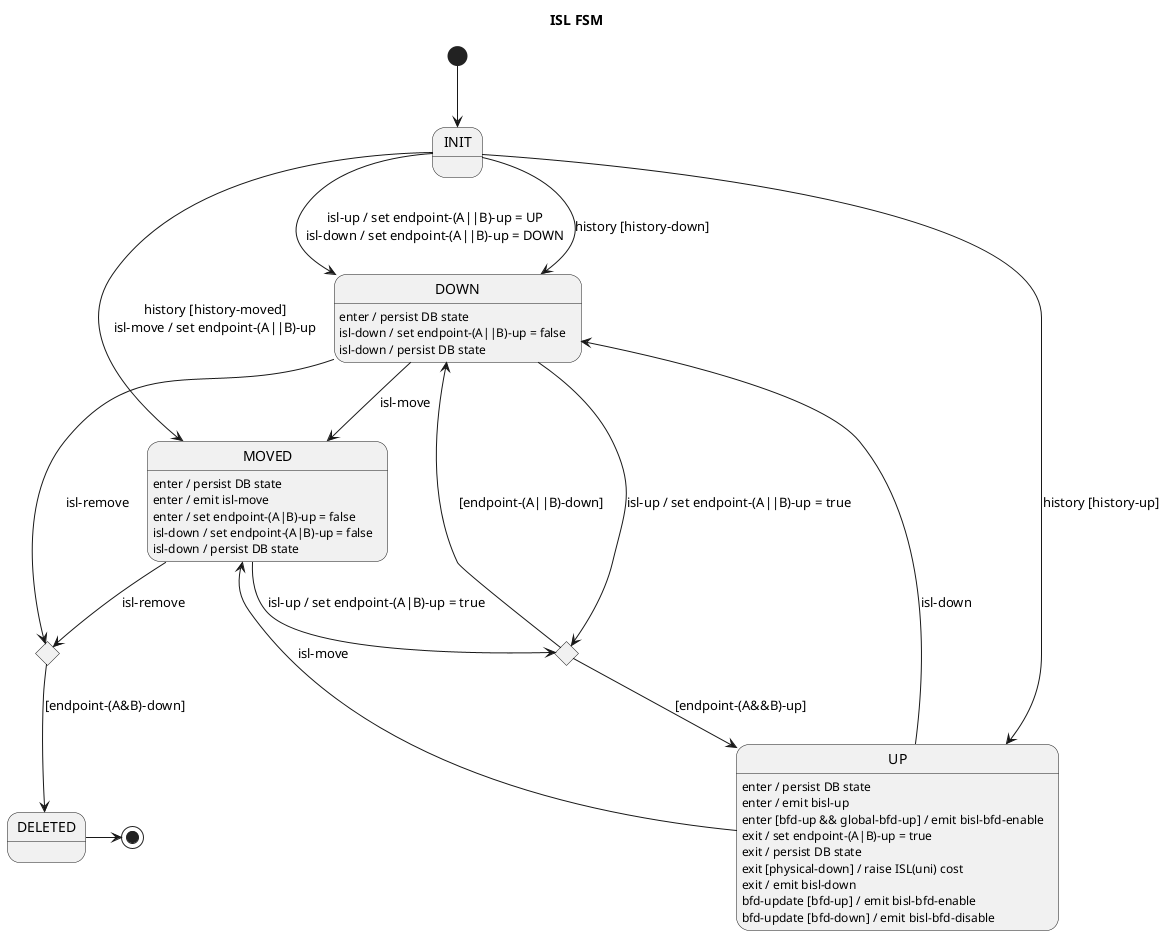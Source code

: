 Internal data:
* endpoint-A
* endpoint-B
* endpoint-A-up
* endpoint-B-up

Input signals:
* isl-up
* isl-down
* isl-move

Output signals:
* bisl-up (notify BFD-port, notify reroute)
* bisl-down (notify reroute)
* bisl-bfd-enable
* bisl-bfd-disable
* isl-move

@startuml
title ISL FSM

[*] --> INIT

INIT --> DOWN : isl-up / set endpoint-(A||B)-up = UP\nisl-down / set endpoint-(A||B)-up = DOWN
INIT --> DOWN : history [history-down]
INIT --> UP : history [history-up]
INIT --> MOVED : history [history-moved]\nisl-move / set endpoint-(A||B)-up

state upAttempt <<choice>>
state deleteAttempt <<choice>>
deleteAttempt --> DELETED : [endpoint-(A&B)-down]

DOWN --> upAttempt : isl-up / set endpoint-(A||B)-up = true
DOWN --> MOVED : isl-move
DOWN : enter / persist DB state
DOWN : isl-down / set endpoint-(A||B)-up = false
DOWN : isl-down / persist DB state
DOWN -> deleteAttempt : isl-remove

upAttempt --> UP : [endpoint-(A&&B)-up]
upAttempt --> DOWN : [endpoint-(A||B)-down]

UP --> DOWN : isl-down
UP --> MOVED : isl-move
UP : enter / persist DB state
UP : enter / emit bisl-up
UP : enter [bfd-up && global-bfd-up] / emit bisl-bfd-enable
UP : exit / set endpoint-(A|B)-up = true
UP : exit / persist DB state
UP : exit [physical-down] / raise ISL(uni) cost
UP : exit / emit bisl-down
UP : bfd-update [bfd-up] / emit bisl-bfd-enable
UP : bfd-update [bfd-down] / emit bisl-bfd-disable

MOVED --> upAttempt : isl-up / set endpoint-(A|B)-up = true
MOVED --> deleteAttempt : isl-remove
MOVED : enter / persist DB state
MOVED : enter / emit isl-move
MOVED : enter / set endpoint-(A|B)-up = false
MOVED : isl-down / set endpoint-(A|B)-up = false
MOVED : isl-down / persist DB state

DELETED -> [*]
@enduml
